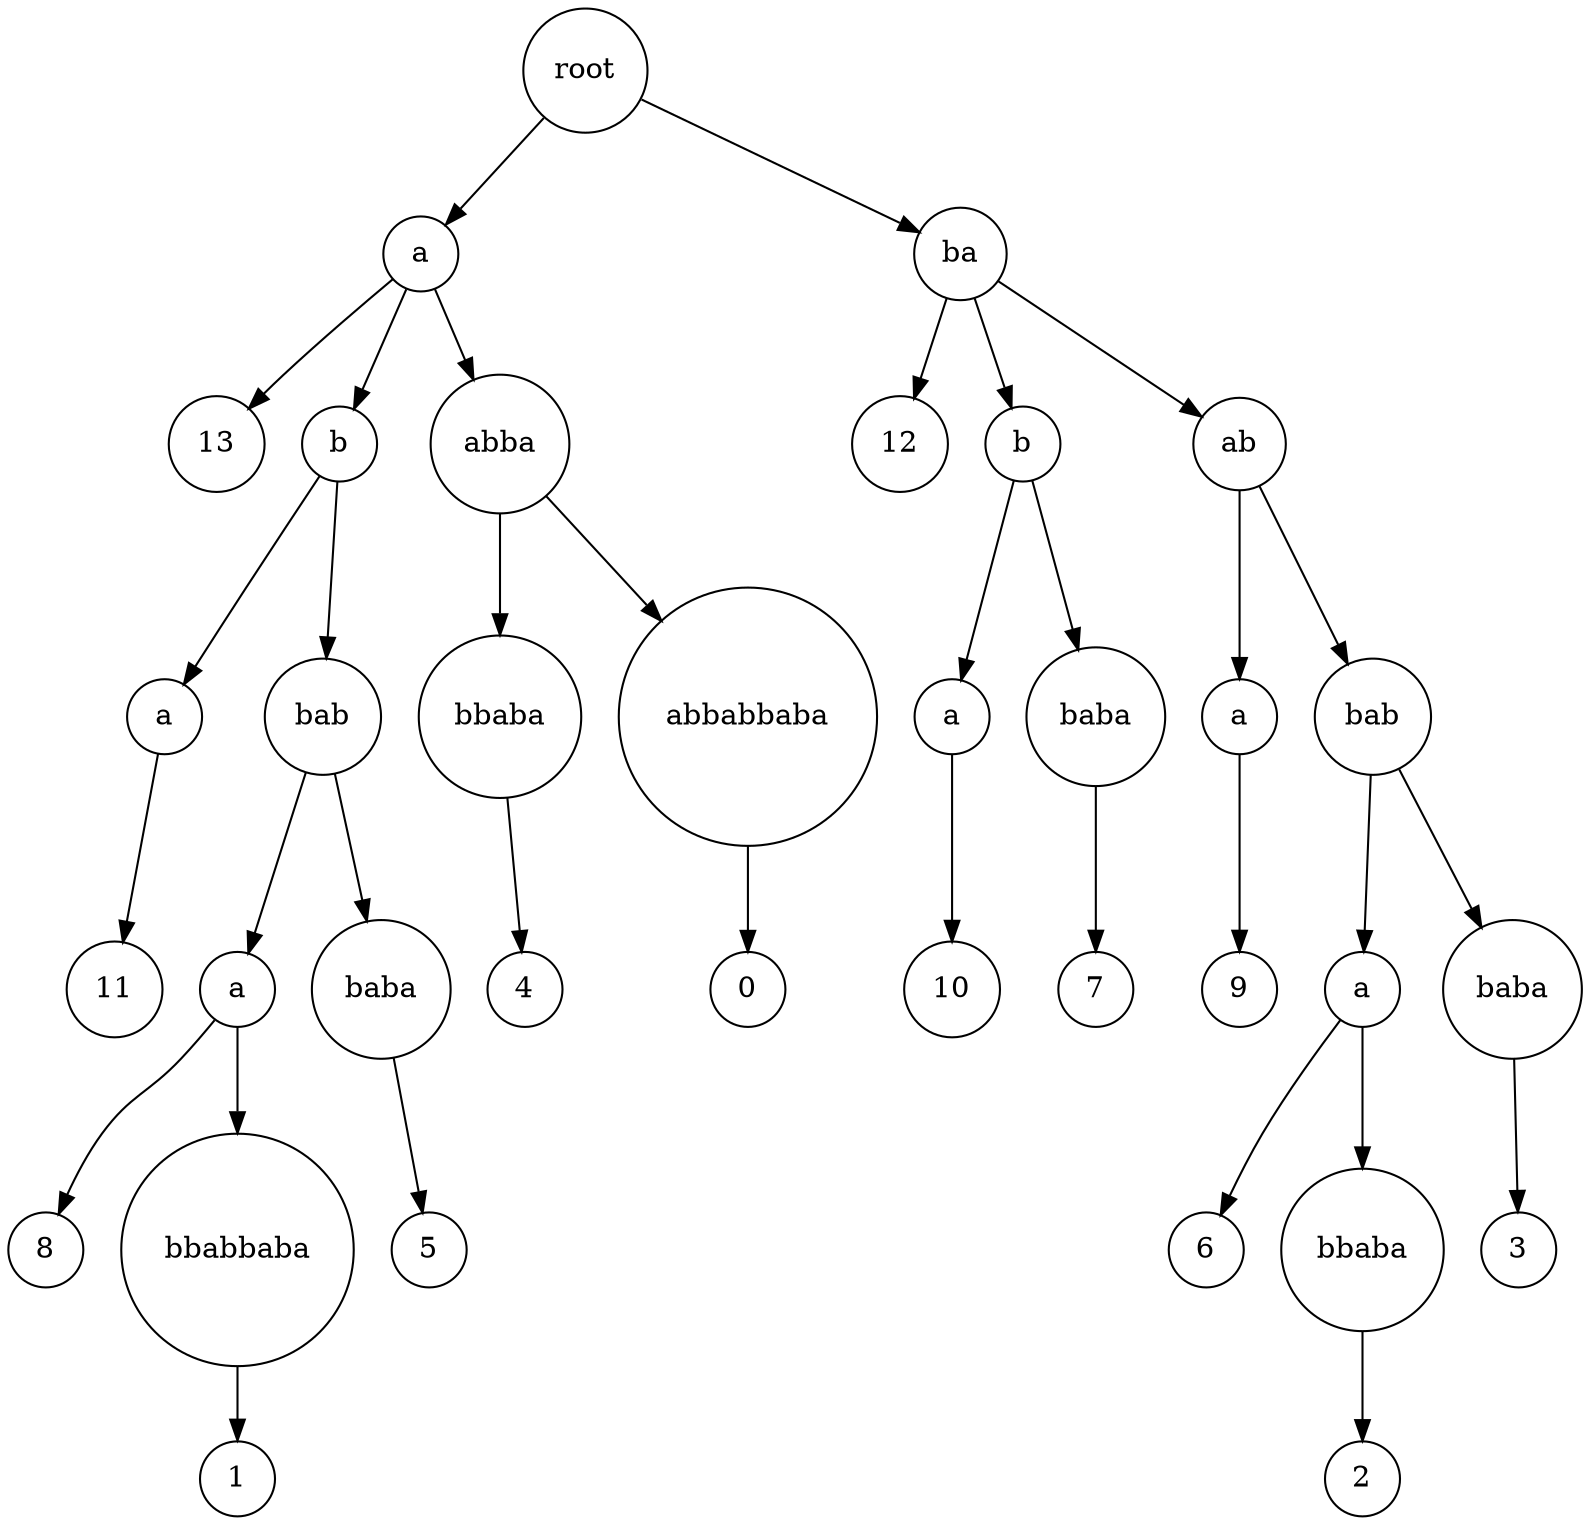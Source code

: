 digraph suffix {
	node [shape = circle];
	0 [label= "root"];
	1 [label= "a"];
	0 -> 1;
	1 [label= "a"];
	2 [label= "13"];
	1 -> 2;
	3 [label= "b"];
	1 -> 3;
	3 [label= "b"];
	4 [label= "a"];
	3 -> 4;
	4 [label= "a"];
	5 [label= "11"];
	4 -> 5;
	6 [label= "bab"];
	3 -> 6;
	6 [label= "bab"];
	7 [label= "a"];
	6 -> 7;
	7 [label= "a"];
	8 [label= "8"];
	7 -> 8;
	9 [label= "bbabbaba"];
	7 -> 9;
	9 [label= "bbabbaba"];
	10 [label= "1"];
	9 -> 10;
	11 [label= "baba"];
	6 -> 11;
	11 [label= "baba"];
	12 [label= "5"];
	11 -> 12;
	13 [label= "abba"];
	1 -> 13;
	13 [label= "abba"];
	14 [label= "bbaba"];
	13 -> 14;
	14 [label= "bbaba"];
	15 [label= "4"];
	14 -> 15;
	16 [label= "abbabbaba"];
	13 -> 16;
	16 [label= "abbabbaba"];
	17 [label= "0"];
	16 -> 17;
	18 [label= "ba"];
	0 -> 18;
	18 [label= "ba"];
	19 [label= "12"];
	18 -> 19;
	20 [label= "b"];
	18 -> 20;
	20 [label= "b"];
	21 [label= "a"];
	20 -> 21;
	21 [label= "a"];
	22 [label= "10"];
	21 -> 22;
	23 [label= "baba"];
	20 -> 23;
	23 [label= "baba"];
	24 [label= "7"];
	23 -> 24;
	25 [label= "ab"];
	18 -> 25;
	25 [label= "ab"];
	26 [label= "a"];
	25 -> 26;
	26 [label= "a"];
	27 [label= "9"];
	26 -> 27;
	28 [label= "bab"];
	25 -> 28;
	28 [label= "bab"];
	29 [label= "a"];
	28 -> 29;
	29 [label= "a"];
	30 [label= "6"];
	29 -> 30;
	31 [label= "bbaba"];
	29 -> 31;
	31 [label= "bbaba"];
	32 [label= "2"];
	31 -> 32;
	33 [label= "baba"];
	28 -> 33;
	33 [label= "baba"];
	34 [label= "3"];
	33 -> 34;
}